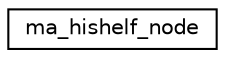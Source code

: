 digraph "Graphical Class Hierarchy"
{
 // LATEX_PDF_SIZE
  edge [fontname="Helvetica",fontsize="10",labelfontname="Helvetica",labelfontsize="10"];
  node [fontname="Helvetica",fontsize="10",shape=record];
  rankdir="LR";
  Node0 [label="ma_hishelf_node",height=0.2,width=0.4,color="black", fillcolor="white", style="filled",URL="$structma__hishelf__node.html",tooltip=" "];
}
